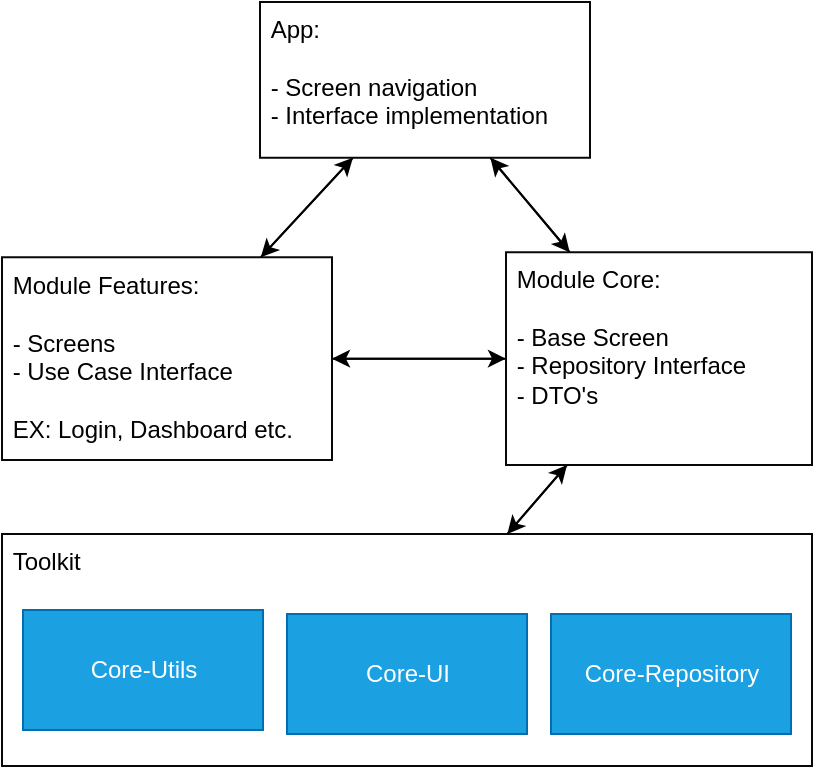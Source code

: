 <mxfile>
    <diagram id="2yzTeWbuNOJMP9-i5i0q" name="Página-1">
        <mxGraphModel dx="1374" dy="790" grid="0" gridSize="10" guides="1" tooltips="1" connect="1" arrows="1" fold="1" page="0" pageScale="1" pageWidth="827" pageHeight="1169" background="#ffffff" math="0" shadow="0">
            <root>
                <mxCell id="0"/>
                <mxCell id="1" parent="0"/>
                <mxCell id="73" style="edgeStyle=none;html=1;entryX=0;entryY=0.5;entryDx=0;entryDy=0;strokeColor=#000000;" edge="1" parent="1" source="75" target="79">
                    <mxGeometry relative="1" as="geometry"/>
                </mxCell>
                <mxCell id="84" style="edgeStyle=none;html=1;strokeColor=#000000;" edge="1" parent="1" source="75" target="80">
                    <mxGeometry relative="1" as="geometry"/>
                </mxCell>
                <mxCell id="75" value="&lt;font color=&quot;#000000&quot;&gt;&amp;nbsp;Module Features:&lt;br&gt;&lt;br&gt;&amp;nbsp;- Screens&lt;br&gt;&lt;/font&gt;&lt;span style=&quot;color: rgb(0 , 0 , 0)&quot;&gt;&amp;nbsp;- Use Case Interface&lt;br&gt;&lt;/span&gt;&lt;font color=&quot;#000000&quot;&gt;&lt;br&gt;&lt;/font&gt;&lt;span style=&quot;color: rgb(0 , 0 , 0)&quot;&gt;&amp;nbsp;EX: Login, Dashboard etc.&lt;/span&gt;&lt;font color=&quot;#000000&quot;&gt;&lt;br&gt;&lt;/font&gt;" style="rounded=0;whiteSpace=wrap;html=1;fillColor=none;strokeColor=#080808;align=left;verticalAlign=top;" vertex="1" parent="1">
                    <mxGeometry x="269" y="349.63" width="165" height="101.37" as="geometry"/>
                </mxCell>
                <mxCell id="78" style="edgeStyle=none;html=1;entryX=1;entryY=0.5;entryDx=0;entryDy=0;strokeColor=#000000;" edge="1" parent="1" source="79" target="75">
                    <mxGeometry relative="1" as="geometry"/>
                </mxCell>
                <mxCell id="85" style="edgeStyle=none;html=1;strokeColor=#000000;" edge="1" parent="1" source="79" target="80">
                    <mxGeometry relative="1" as="geometry"/>
                </mxCell>
                <mxCell id="87" style="edgeStyle=none;html=1;strokeColor=#000000;" edge="1" parent="1" source="79" target="69">
                    <mxGeometry relative="1" as="geometry"/>
                </mxCell>
                <mxCell id="79" value="&lt;font color=&quot;#000000&quot;&gt;&amp;nbsp;Module Core:&lt;br&gt;&lt;br&gt;&lt;div&gt;&lt;span&gt;&amp;nbsp;- Base Screen&lt;/span&gt;&lt;/div&gt;&lt;div&gt;&lt;span&gt;&amp;nbsp;- Repository Interface&lt;/span&gt;&lt;br&gt;&lt;/div&gt;&lt;div&gt;&lt;span&gt;&amp;nbsp;- DTO's&lt;/span&gt;&lt;/div&gt;&lt;/font&gt;" style="rounded=0;whiteSpace=wrap;html=1;fillColor=none;strokeColor=#080808;align=left;verticalAlign=top;" vertex="1" parent="1">
                    <mxGeometry x="521" y="347.13" width="153" height="106.37" as="geometry"/>
                </mxCell>
                <mxCell id="82" style="edgeStyle=none;html=1;strokeColor=#000000;" edge="1" parent="1" source="80" target="75">
                    <mxGeometry relative="1" as="geometry"/>
                </mxCell>
                <mxCell id="83" style="edgeStyle=none;html=1;strokeColor=#000000;" edge="1" parent="1" source="80" target="79">
                    <mxGeometry relative="1" as="geometry"/>
                </mxCell>
                <mxCell id="80" value="&lt;font color=&quot;#000000&quot;&gt;&amp;nbsp;App:&lt;br&gt;&lt;br&gt;&amp;nbsp;- Screen navigation&lt;br&gt;&amp;nbsp;- Interface implementation&amp;nbsp;&lt;br&gt;&lt;/font&gt;" style="rounded=0;whiteSpace=wrap;html=1;fillColor=none;strokeColor=#080808;align=left;verticalAlign=top;" vertex="1" parent="1">
                    <mxGeometry x="398" y="222" width="165" height="77.88" as="geometry"/>
                </mxCell>
                <mxCell id="86" value="" style="group" vertex="1" connectable="0" parent="1">
                    <mxGeometry x="269" y="488" width="405" height="116" as="geometry"/>
                </mxCell>
                <mxCell id="65" value="Core-Repository" style="rounded=0;whiteSpace=wrap;html=1;fillColor=#1ba1e2;fontColor=#ffffff;strokeColor=#006EAF;" vertex="1" parent="86">
                    <mxGeometry x="274.5" y="40" width="120" height="60" as="geometry"/>
                </mxCell>
                <mxCell id="66" value="Core-Utils" style="rounded=0;whiteSpace=wrap;html=1;fillColor=#1ba1e2;fontColor=#ffffff;strokeColor=#006EAF;" vertex="1" parent="86">
                    <mxGeometry x="10.5" y="38" width="120" height="60" as="geometry"/>
                </mxCell>
                <mxCell id="67" value="Core-UI" style="rounded=0;whiteSpace=wrap;html=1;fillColor=#1ba1e2;fontColor=#ffffff;strokeColor=#006EAF;" vertex="1" parent="86">
                    <mxGeometry x="142.5" y="40" width="120" height="60" as="geometry"/>
                </mxCell>
                <mxCell id="69" value="&lt;font color=&quot;#000000&quot;&gt;&amp;nbsp;Toolkit&lt;/font&gt;" style="rounded=0;whiteSpace=wrap;html=1;fillColor=none;strokeColor=#080808;align=left;verticalAlign=top;" vertex="1" parent="86">
                    <mxGeometry width="405" height="116" as="geometry"/>
                </mxCell>
                <mxCell id="88" style="edgeStyle=none;html=1;strokeColor=#000000;" edge="1" parent="1" source="69" target="79">
                    <mxGeometry relative="1" as="geometry"/>
                </mxCell>
            </root>
        </mxGraphModel>
    </diagram>
</mxfile>